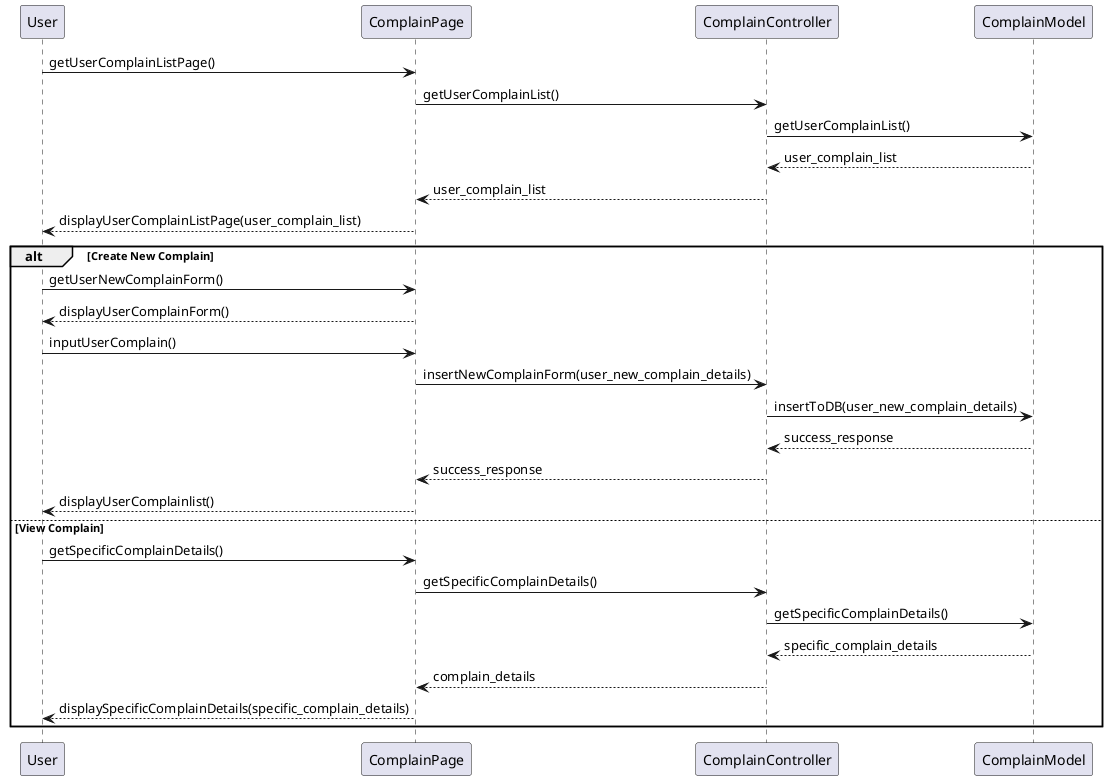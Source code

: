 @startuml
User -> ComplainPage: getUserComplainListPage()
ComplainPage -> ComplainController: getUserComplainList()
ComplainController -> ComplainModel: getUserComplainList()
ComplainController <-- ComplainModel: user_complain_list
ComplainPage <-- ComplainController: user_complain_list
User <-- ComplainPage: displayUserComplainListPage(user_complain_list)

alt Create New Complain

    User -> ComplainPage: getUserNewComplainForm()
    User <-- ComplainPage: displayUserComplainForm()
    User -> ComplainPage: inputUserComplain()
    ComplainPage -> ComplainController: insertNewComplainForm(user_new_complain_details)
    ComplainController -> ComplainModel: insertToDB(user_new_complain_details)
    ComplainController <-- ComplainModel: success_response
    ComplainPage <-- ComplainController: success_response
    User <-- ComplainPage: displayUserComplainlist()
else View Complain

    User -> ComplainPage: getSpecificComplainDetails()
    ComplainPage -> ComplainController: getSpecificComplainDetails()
    ComplainController -> ComplainModel: getSpecificComplainDetails()
    ComplainController <-- ComplainModel: specific_complain_details
    ComplainPage <-- ComplainController: complain_details
    User <-- ComplainPage: displaySpecificComplainDetails(specific_complain_details)
end
@enduml